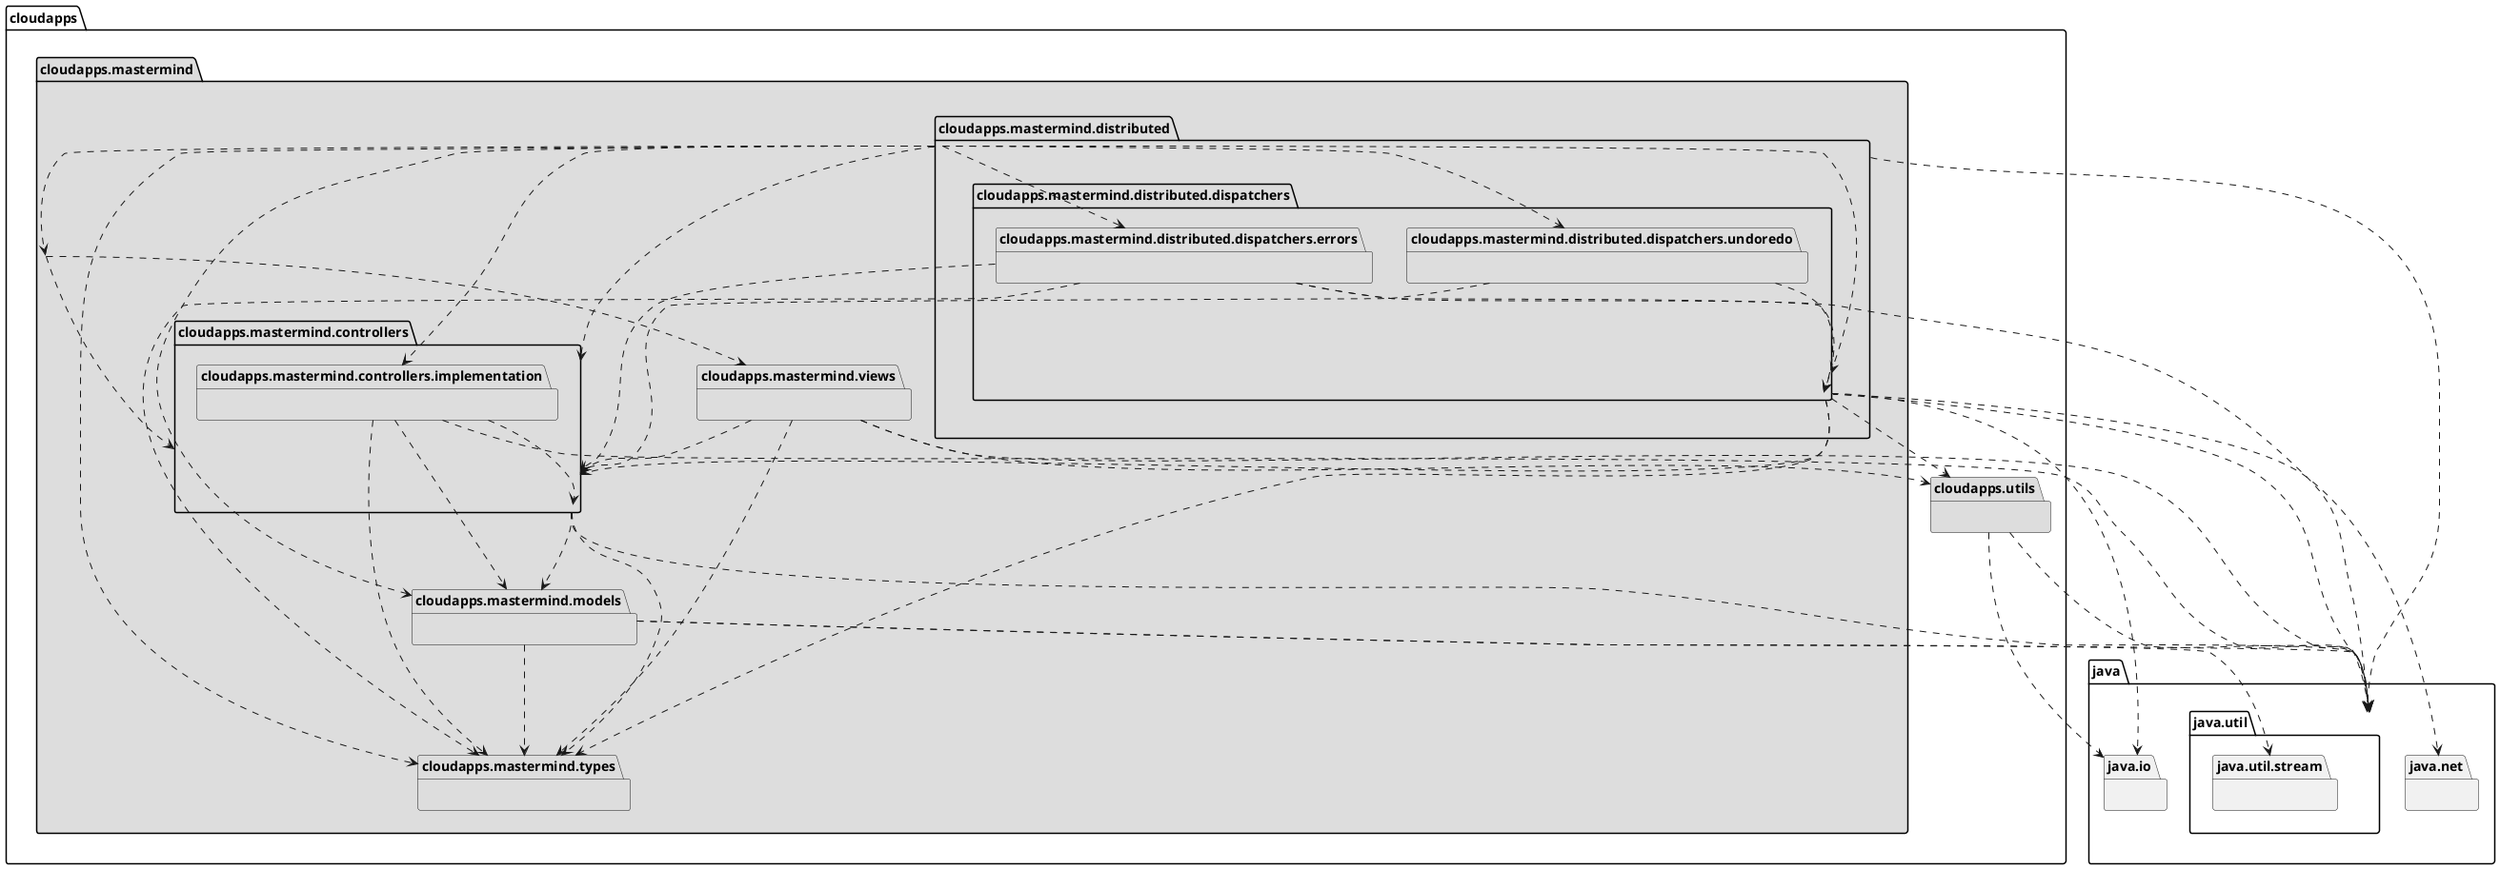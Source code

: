 @startuml mastermind-architecture

namespace cloudapps.mastermind.models #DDDDDD {}

namespace cloudapps.utils #DDDDDD {}

namespace java.io {}

namespace java.util.stream {}

namespace java.util {}

namespace java.net {}

namespace cloudapps.mastermind.controllers.implementation #DDDDDD {}

namespace cloudapps.mastermind.controllers #DDDDDD {}

namespace cloudapps.mastermind.distributed.dispatchers.errors #DDDDDD {}

namespace cloudapps.mastermind.distributed.dispatchers.undoredo #DDDDDD {}

namespace cloudapps.mastermind.distributed.dispatchers #DDDDDD {}

namespace cloudapps.mastermind.distributed #DDDDDD {}

namespace cloudapps.mastermind.types #DDDDDD {}

namespace cloudapps.mastermind.views #DDDDDD {}

namespace cloudapps.mastermind #DDDDDD {}

namespace java {}

cloudapps.mastermind ..> cloudapps.mastermind.views
cloudapps.mastermind ..> cloudapps.mastermind.controllers

cloudapps.mastermind.controllers ..> cloudapps.mastermind.models
cloudapps.mastermind.controllers ..> cloudapps.mastermind.types
cloudapps.mastermind.controllers ..> java.util

cloudapps.mastermind.controllers.implementation ..> cloudapps.mastermind.controllers
cloudapps.mastermind.controllers.implementation ..> cloudapps.mastermind.types
cloudapps.mastermind.controllers.implementation ..> cloudapps.mastermind.models
cloudapps.mastermind.controllers.implementation ..> java.util

cloudapps.mastermind.distributed ..> cloudapps.mastermind.controllers.implementation
cloudapps.mastermind.distributed ..> cloudapps.mastermind.distributed.dispatchers.undoredo
cloudapps.mastermind.distributed ..> cloudapps.mastermind.distributed.dispatchers.errors
cloudapps.mastermind.distributed ..> cloudapps.mastermind.distributed.dispatchers
cloudapps.mastermind.distributed ..> cloudapps.mastermind.controllers
cloudapps.mastermind.distributed ..> cloudapps.mastermind
cloudapps.mastermind.distributed ..> cloudapps.mastermind.types
cloudapps.mastermind.distributed ..> cloudapps.mastermind.models
cloudapps.mastermind.distributed ..> java.util

cloudapps.mastermind.distributed.dispatchers ..> cloudapps.mastermind.controllers
cloudapps.mastermind.distributed.dispatchers ..> cloudapps.mastermind.types
cloudapps.mastermind.distributed.dispatchers ..> cloudapps.utils
cloudapps.mastermind.distributed.dispatchers ..> java.io
cloudapps.mastermind.distributed.dispatchers ..> java.util
cloudapps.mastermind.distributed.dispatchers ..> java.net

cloudapps.mastermind.distributed.dispatchers.errors ..> cloudapps.mastermind.distributed.dispatchers
cloudapps.mastermind.distributed.dispatchers.errors ..> cloudapps.mastermind.controllers
cloudapps.mastermind.distributed.dispatchers.errors ..> cloudapps.mastermind.types
cloudapps.mastermind.distributed.dispatchers.errors ..> java.util

cloudapps.mastermind.distributed.dispatchers.undoredo ..> cloudapps.mastermind.distributed.dispatchers
cloudapps.mastermind.distributed.dispatchers.undoredo ..> cloudapps.mastermind.controllers

cloudapps.mastermind.models ..> cloudapps.mastermind.types
cloudapps.mastermind.models ..> java.util
cloudapps.mastermind.models ..> java.util.stream

cloudapps.mastermind.views ..> cloudapps.mastermind.controllers
cloudapps.mastermind.views ..> cloudapps.mastermind.types
cloudapps.mastermind.views ..> cloudapps.utils
cloudapps.mastermind.views ..> java.util

cloudapps.utils ..> java.io
cloudapps.utils ..> java.util

@enduml